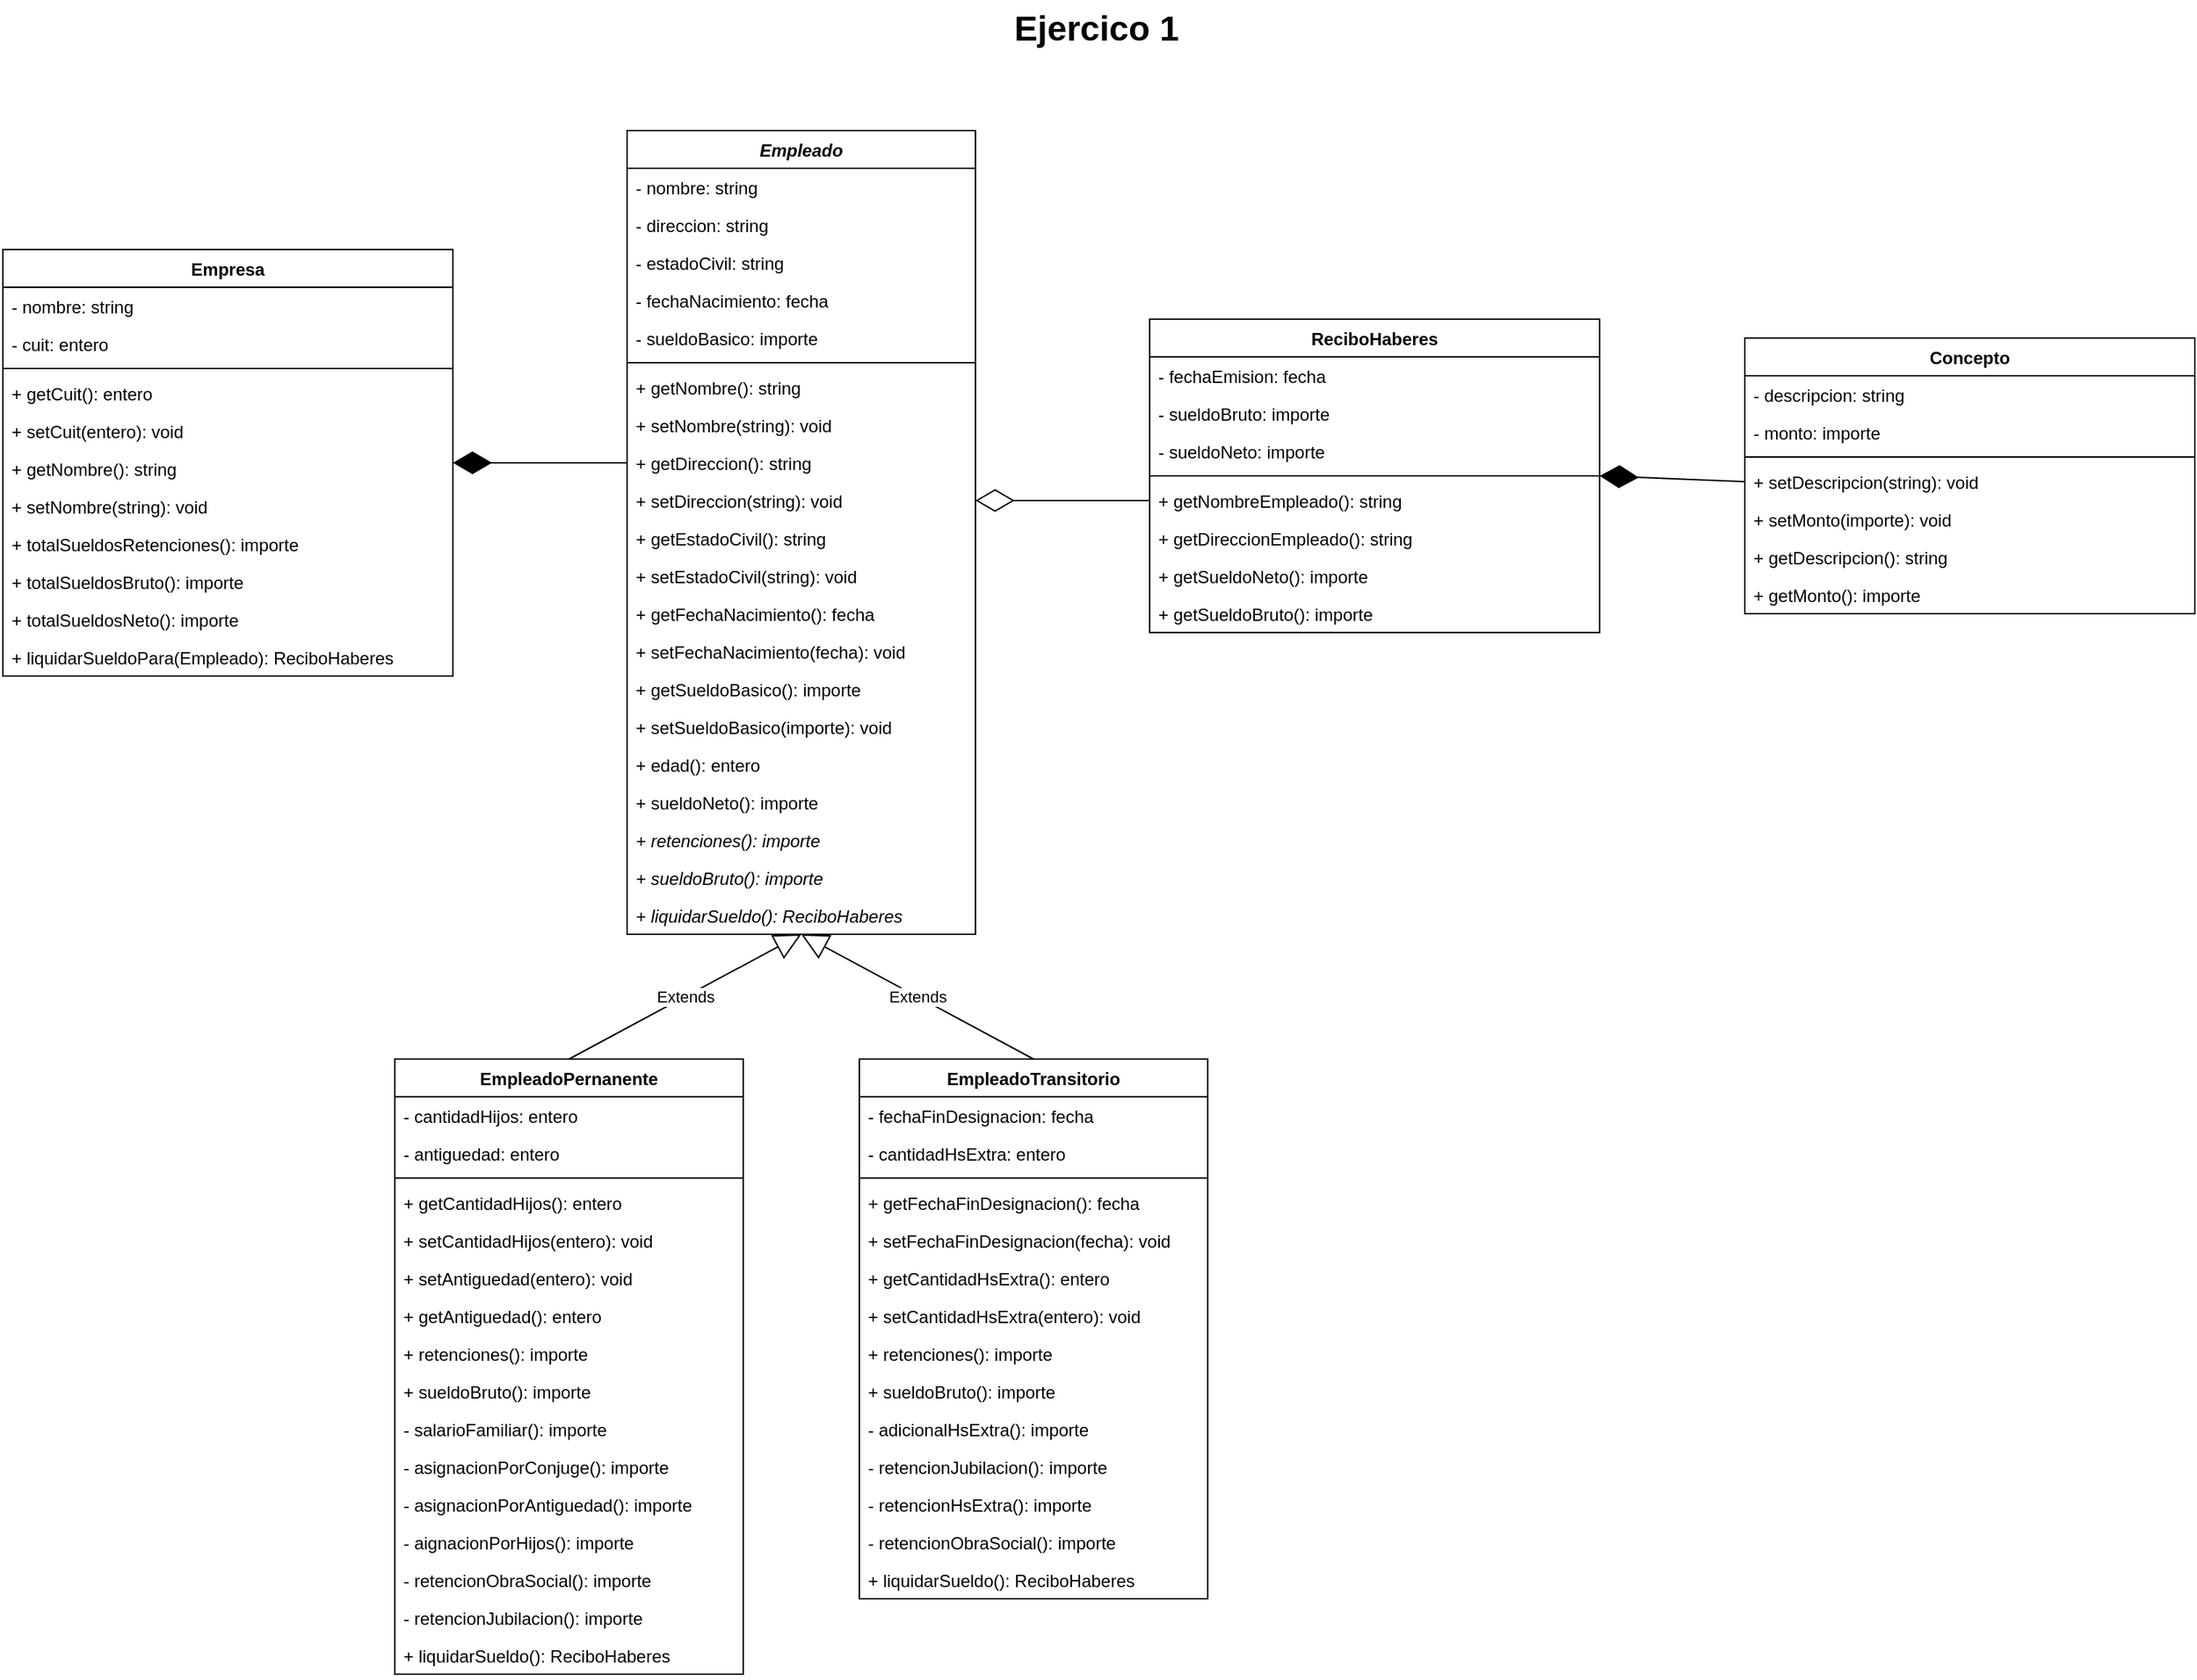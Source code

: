 <mxfile version="14.6.0" type="github">
  <diagram name="Page-1" id="929967ad-93f9-6ef4-fab6-5d389245f69c">
    <mxGraphModel dx="2005" dy="1838" grid="1" gridSize="10" guides="1" tooltips="1" connect="1" arrows="1" fold="1" page="1" pageScale="1.5" pageWidth="1169" pageHeight="826" background="none" math="0" shadow="0">
      <root>
        <mxCell id="0" style=";html=1;" />
        <mxCell id="1" style=";html=1;" parent="0" />
        <mxCell id="1672d66443f91eb5-23" value="Ejercico 1" style="text;strokeColor=none;fillColor=none;html=1;fontSize=24;fontStyle=1;verticalAlign=middle;align=center;" parent="1" vertex="1">
          <mxGeometry x="120" y="40" width="1510" height="40" as="geometry" />
        </mxCell>
        <mxCell id="osNf5GHyNzXv8q55_II6-1" value="Empresa" style="swimlane;fontStyle=1;align=center;verticalAlign=top;childLayout=stackLayout;horizontal=1;startSize=26;horizontalStack=0;resizeParent=1;resizeParentMax=0;resizeLast=0;collapsible=1;marginBottom=0;" parent="1" vertex="1">
          <mxGeometry x="122" y="212" width="310" height="294" as="geometry" />
        </mxCell>
        <mxCell id="osNf5GHyNzXv8q55_II6-2" value="- nombre: string" style="text;strokeColor=none;fillColor=none;align=left;verticalAlign=top;spacingLeft=4;spacingRight=4;overflow=hidden;rotatable=0;points=[[0,0.5],[1,0.5]];portConstraint=eastwest;" parent="osNf5GHyNzXv8q55_II6-1" vertex="1">
          <mxGeometry y="26" width="310" height="26" as="geometry" />
        </mxCell>
        <mxCell id="osNf5GHyNzXv8q55_II6-19" value="- cuit: entero" style="text;strokeColor=none;fillColor=none;align=left;verticalAlign=top;spacingLeft=4;spacingRight=4;overflow=hidden;rotatable=0;points=[[0,0.5],[1,0.5]];portConstraint=eastwest;" parent="osNf5GHyNzXv8q55_II6-1" vertex="1">
          <mxGeometry y="52" width="310" height="26" as="geometry" />
        </mxCell>
        <mxCell id="osNf5GHyNzXv8q55_II6-3" value="" style="line;strokeWidth=1;fillColor=none;align=left;verticalAlign=middle;spacingTop=-1;spacingLeft=3;spacingRight=3;rotatable=0;labelPosition=right;points=[];portConstraint=eastwest;" parent="osNf5GHyNzXv8q55_II6-1" vertex="1">
          <mxGeometry y="78" width="310" height="8" as="geometry" />
        </mxCell>
        <mxCell id="osNf5GHyNzXv8q55_II6-21" value="+ getCuit(): entero" style="text;strokeColor=none;fillColor=none;align=left;verticalAlign=top;spacingLeft=4;spacingRight=4;overflow=hidden;rotatable=0;points=[[0,0.5],[1,0.5]];portConstraint=eastwest;" parent="osNf5GHyNzXv8q55_II6-1" vertex="1">
          <mxGeometry y="86" width="310" height="26" as="geometry" />
        </mxCell>
        <mxCell id="osNf5GHyNzXv8q55_II6-23" value="+ setCuit(entero): void" style="text;strokeColor=none;fillColor=none;align=left;verticalAlign=top;spacingLeft=4;spacingRight=4;overflow=hidden;rotatable=0;points=[[0,0.5],[1,0.5]];portConstraint=eastwest;" parent="osNf5GHyNzXv8q55_II6-1" vertex="1">
          <mxGeometry y="112" width="310" height="26" as="geometry" />
        </mxCell>
        <mxCell id="osNf5GHyNzXv8q55_II6-4" value="+ getNombre(): string" style="text;strokeColor=none;fillColor=none;align=left;verticalAlign=top;spacingLeft=4;spacingRight=4;overflow=hidden;rotatable=0;points=[[0,0.5],[1,0.5]];portConstraint=eastwest;" parent="osNf5GHyNzXv8q55_II6-1" vertex="1">
          <mxGeometry y="138" width="310" height="26" as="geometry" />
        </mxCell>
        <mxCell id="osNf5GHyNzXv8q55_II6-22" value="+ setNombre(string): void" style="text;strokeColor=none;fillColor=none;align=left;verticalAlign=top;spacingLeft=4;spacingRight=4;overflow=hidden;rotatable=0;points=[[0,0.5],[1,0.5]];portConstraint=eastwest;" parent="osNf5GHyNzXv8q55_II6-1" vertex="1">
          <mxGeometry y="164" width="310" height="26" as="geometry" />
        </mxCell>
        <mxCell id="ulKPObqnMk44mbIxAsM4-43" value="+ totalSueldosRetenciones(): importe" style="text;strokeColor=none;fillColor=none;align=left;verticalAlign=top;spacingLeft=4;spacingRight=4;overflow=hidden;rotatable=0;points=[[0,0.5],[1,0.5]];portConstraint=eastwest;" vertex="1" parent="osNf5GHyNzXv8q55_II6-1">
          <mxGeometry y="190" width="310" height="26" as="geometry" />
        </mxCell>
        <mxCell id="ulKPObqnMk44mbIxAsM4-42" value="+ totalSueldosBruto(): importe" style="text;strokeColor=none;fillColor=none;align=left;verticalAlign=top;spacingLeft=4;spacingRight=4;overflow=hidden;rotatable=0;points=[[0,0.5],[1,0.5]];portConstraint=eastwest;" vertex="1" parent="osNf5GHyNzXv8q55_II6-1">
          <mxGeometry y="216" width="310" height="26" as="geometry" />
        </mxCell>
        <mxCell id="ulKPObqnMk44mbIxAsM4-41" value="+ totalSueldosNeto(): importe" style="text;strokeColor=none;fillColor=none;align=left;verticalAlign=top;spacingLeft=4;spacingRight=4;overflow=hidden;rotatable=0;points=[[0,0.5],[1,0.5]];portConstraint=eastwest;" vertex="1" parent="osNf5GHyNzXv8q55_II6-1">
          <mxGeometry y="242" width="310" height="26" as="geometry" />
        </mxCell>
        <mxCell id="ulKPObqnMk44mbIxAsM4-44" value="+ liquidarSueldoPara(Empleado): ReciboHaberes" style="text;strokeColor=none;fillColor=none;align=left;verticalAlign=top;spacingLeft=4;spacingRight=4;overflow=hidden;rotatable=0;points=[[0,0.5],[1,0.5]];portConstraint=eastwest;" vertex="1" parent="osNf5GHyNzXv8q55_II6-1">
          <mxGeometry y="268" width="310" height="26" as="geometry" />
        </mxCell>
        <mxCell id="osNf5GHyNzXv8q55_II6-5" value="EmpleadoTransitorio" style="swimlane;fontStyle=1;align=center;verticalAlign=top;childLayout=stackLayout;horizontal=1;startSize=26;horizontalStack=0;resizeParent=1;resizeParentMax=0;resizeLast=0;collapsible=1;marginBottom=0;" parent="1" vertex="1">
          <mxGeometry x="712" y="770" width="240" height="372" as="geometry" />
        </mxCell>
        <mxCell id="osNf5GHyNzXv8q55_II6-6" value="- fechaFinDesignacion: fecha" style="text;strokeColor=none;fillColor=none;align=left;verticalAlign=top;spacingLeft=4;spacingRight=4;overflow=hidden;rotatable=0;points=[[0,0.5],[1,0.5]];portConstraint=eastwest;" parent="osNf5GHyNzXv8q55_II6-5" vertex="1">
          <mxGeometry y="26" width="240" height="26" as="geometry" />
        </mxCell>
        <mxCell id="ulKPObqnMk44mbIxAsM4-17" value="- cantidadHsExtra: entero" style="text;strokeColor=none;fillColor=none;align=left;verticalAlign=top;spacingLeft=4;spacingRight=4;overflow=hidden;rotatable=0;points=[[0,0.5],[1,0.5]];portConstraint=eastwest;" vertex="1" parent="osNf5GHyNzXv8q55_II6-5">
          <mxGeometry y="52" width="240" height="26" as="geometry" />
        </mxCell>
        <mxCell id="osNf5GHyNzXv8q55_II6-7" value="" style="line;strokeWidth=1;fillColor=none;align=left;verticalAlign=middle;spacingTop=-1;spacingLeft=3;spacingRight=3;rotatable=0;labelPosition=right;points=[];portConstraint=eastwest;" parent="osNf5GHyNzXv8q55_II6-5" vertex="1">
          <mxGeometry y="78" width="240" height="8" as="geometry" />
        </mxCell>
        <mxCell id="ulKPObqnMk44mbIxAsM4-21" value="+ getFechaFinDesignacion(): fecha" style="text;strokeColor=none;fillColor=none;align=left;verticalAlign=top;spacingLeft=4;spacingRight=4;overflow=hidden;rotatable=0;points=[[0,0.5],[1,0.5]];portConstraint=eastwest;" vertex="1" parent="osNf5GHyNzXv8q55_II6-5">
          <mxGeometry y="86" width="240" height="26" as="geometry" />
        </mxCell>
        <mxCell id="ulKPObqnMk44mbIxAsM4-20" value="+ setFechaFinDesignacion(fecha): void" style="text;strokeColor=none;fillColor=none;align=left;verticalAlign=top;spacingLeft=4;spacingRight=4;overflow=hidden;rotatable=0;points=[[0,0.5],[1,0.5]];portConstraint=eastwest;" vertex="1" parent="osNf5GHyNzXv8q55_II6-5">
          <mxGeometry y="112" width="240" height="26" as="geometry" />
        </mxCell>
        <mxCell id="ulKPObqnMk44mbIxAsM4-18" value="+ getCantidadHsExtra(): entero" style="text;strokeColor=none;fillColor=none;align=left;verticalAlign=top;spacingLeft=4;spacingRight=4;overflow=hidden;rotatable=0;points=[[0,0.5],[1,0.5]];portConstraint=eastwest;" vertex="1" parent="osNf5GHyNzXv8q55_II6-5">
          <mxGeometry y="138" width="240" height="26" as="geometry" />
        </mxCell>
        <mxCell id="ulKPObqnMk44mbIxAsM4-19" value="+ setCantidadHsExtra(entero): void" style="text;strokeColor=none;fillColor=none;align=left;verticalAlign=top;spacingLeft=4;spacingRight=4;overflow=hidden;rotatable=0;points=[[0,0.5],[1,0.5]];portConstraint=eastwest;" vertex="1" parent="osNf5GHyNzXv8q55_II6-5">
          <mxGeometry y="164" width="240" height="26" as="geometry" />
        </mxCell>
        <mxCell id="ulKPObqnMk44mbIxAsM4-28" value="+ retenciones(): importe" style="text;strokeColor=none;fillColor=none;align=left;verticalAlign=top;spacingLeft=4;spacingRight=4;overflow=hidden;rotatable=0;points=[[0,0.5],[1,0.5]];portConstraint=eastwest;fontStyle=0" vertex="1" parent="osNf5GHyNzXv8q55_II6-5">
          <mxGeometry y="190" width="240" height="26" as="geometry" />
        </mxCell>
        <mxCell id="ulKPObqnMk44mbIxAsM4-27" value="+ sueldoBruto(): importe" style="text;strokeColor=none;fillColor=none;align=left;verticalAlign=top;spacingLeft=4;spacingRight=4;overflow=hidden;rotatable=0;points=[[0,0.5],[1,0.5]];portConstraint=eastwest;fontStyle=0" vertex="1" parent="osNf5GHyNzXv8q55_II6-5">
          <mxGeometry y="216" width="240" height="26" as="geometry" />
        </mxCell>
        <mxCell id="ulKPObqnMk44mbIxAsM4-36" value="- adicionalHsExtra(): importe" style="text;strokeColor=none;fillColor=none;align=left;verticalAlign=top;spacingLeft=4;spacingRight=4;overflow=hidden;rotatable=0;points=[[0,0.5],[1,0.5]];portConstraint=eastwest;fontStyle=0" vertex="1" parent="osNf5GHyNzXv8q55_II6-5">
          <mxGeometry y="242" width="240" height="26" as="geometry" />
        </mxCell>
        <mxCell id="ulKPObqnMk44mbIxAsM4-38" value="- retencionJubilacion(): importe" style="text;strokeColor=none;fillColor=none;align=left;verticalAlign=top;spacingLeft=4;spacingRight=4;overflow=hidden;rotatable=0;points=[[0,0.5],[1,0.5]];portConstraint=eastwest;fontStyle=0" vertex="1" parent="osNf5GHyNzXv8q55_II6-5">
          <mxGeometry y="268" width="240" height="26" as="geometry" />
        </mxCell>
        <mxCell id="ulKPObqnMk44mbIxAsM4-39" value="- retencionHsExtra(): importe" style="text;strokeColor=none;fillColor=none;align=left;verticalAlign=top;spacingLeft=4;spacingRight=4;overflow=hidden;rotatable=0;points=[[0,0.5],[1,0.5]];portConstraint=eastwest;fontStyle=0" vertex="1" parent="osNf5GHyNzXv8q55_II6-5">
          <mxGeometry y="294" width="240" height="26" as="geometry" />
        </mxCell>
        <mxCell id="ulKPObqnMk44mbIxAsM4-37" value="- retencionObraSocial(): importe" style="text;strokeColor=none;fillColor=none;align=left;verticalAlign=top;spacingLeft=4;spacingRight=4;overflow=hidden;rotatable=0;points=[[0,0.5],[1,0.5]];portConstraint=eastwest;fontStyle=0" vertex="1" parent="osNf5GHyNzXv8q55_II6-5">
          <mxGeometry y="320" width="240" height="26" as="geometry" />
        </mxCell>
        <mxCell id="ulKPObqnMk44mbIxAsM4-73" value="+ liquidarSueldo(): ReciboHaberes" style="text;strokeColor=none;fillColor=none;align=left;verticalAlign=top;spacingLeft=4;spacingRight=4;overflow=hidden;rotatable=0;points=[[0,0.5],[1,0.5]];portConstraint=eastwest;fontStyle=0" vertex="1" parent="osNf5GHyNzXv8q55_II6-5">
          <mxGeometry y="346" width="240" height="26" as="geometry" />
        </mxCell>
        <mxCell id="osNf5GHyNzXv8q55_II6-9" value="Empleado" style="swimlane;fontStyle=3;align=center;verticalAlign=top;childLayout=stackLayout;horizontal=1;startSize=26;horizontalStack=0;resizeParent=1;resizeParentMax=0;resizeLast=0;collapsible=1;marginBottom=0;" parent="1" vertex="1">
          <mxGeometry x="552" y="130" width="240" height="554" as="geometry">
            <mxRectangle x="420" y="190" width="90" height="26" as="alternateBounds" />
          </mxGeometry>
        </mxCell>
        <mxCell id="osNf5GHyNzXv8q55_II6-10" value="- nombre: string" style="text;strokeColor=none;fillColor=none;align=left;verticalAlign=top;spacingLeft=4;spacingRight=4;overflow=hidden;rotatable=0;points=[[0,0.5],[1,0.5]];portConstraint=eastwest;" parent="osNf5GHyNzXv8q55_II6-9" vertex="1">
          <mxGeometry y="26" width="240" height="26" as="geometry" />
        </mxCell>
        <mxCell id="osNf5GHyNzXv8q55_II6-24" value="- direccion: string" style="text;strokeColor=none;fillColor=none;align=left;verticalAlign=top;spacingLeft=4;spacingRight=4;overflow=hidden;rotatable=0;points=[[0,0.5],[1,0.5]];portConstraint=eastwest;" parent="osNf5GHyNzXv8q55_II6-9" vertex="1">
          <mxGeometry y="52" width="240" height="26" as="geometry" />
        </mxCell>
        <mxCell id="osNf5GHyNzXv8q55_II6-25" value="- estadoCivil: string" style="text;strokeColor=none;fillColor=none;align=left;verticalAlign=top;spacingLeft=4;spacingRight=4;overflow=hidden;rotatable=0;points=[[0,0.5],[1,0.5]];portConstraint=eastwest;" parent="osNf5GHyNzXv8q55_II6-9" vertex="1">
          <mxGeometry y="78" width="240" height="26" as="geometry" />
        </mxCell>
        <mxCell id="osNf5GHyNzXv8q55_II6-28" value="- fechaNacimiento: fecha" style="text;strokeColor=none;fillColor=none;align=left;verticalAlign=top;spacingLeft=4;spacingRight=4;overflow=hidden;rotatable=0;points=[[0,0.5],[1,0.5]];portConstraint=eastwest;" parent="osNf5GHyNzXv8q55_II6-9" vertex="1">
          <mxGeometry y="104" width="240" height="26" as="geometry" />
        </mxCell>
        <mxCell id="osNf5GHyNzXv8q55_II6-27" value="- sueldoBasico: importe" style="text;strokeColor=none;fillColor=none;align=left;verticalAlign=top;spacingLeft=4;spacingRight=4;overflow=hidden;rotatable=0;points=[[0,0.5],[1,0.5]];portConstraint=eastwest;" parent="osNf5GHyNzXv8q55_II6-9" vertex="1">
          <mxGeometry y="130" width="240" height="26" as="geometry" />
        </mxCell>
        <mxCell id="osNf5GHyNzXv8q55_II6-11" value="" style="line;strokeWidth=1;fillColor=none;align=left;verticalAlign=middle;spacingTop=-1;spacingLeft=3;spacingRight=3;rotatable=0;labelPosition=right;points=[];portConstraint=eastwest;" parent="osNf5GHyNzXv8q55_II6-9" vertex="1">
          <mxGeometry y="156" width="240" height="8" as="geometry" />
        </mxCell>
        <mxCell id="osNf5GHyNzXv8q55_II6-12" value="+ getNombre(): string" style="text;strokeColor=none;fillColor=none;align=left;verticalAlign=top;spacingLeft=4;spacingRight=4;overflow=hidden;rotatable=0;points=[[0,0.5],[1,0.5]];portConstraint=eastwest;" parent="osNf5GHyNzXv8q55_II6-9" vertex="1">
          <mxGeometry y="164" width="240" height="26" as="geometry" />
        </mxCell>
        <mxCell id="ulKPObqnMk44mbIxAsM4-7" value="+ setNombre(string): void" style="text;strokeColor=none;fillColor=none;align=left;verticalAlign=top;spacingLeft=4;spacingRight=4;overflow=hidden;rotatable=0;points=[[0,0.5],[1,0.5]];portConstraint=eastwest;" vertex="1" parent="osNf5GHyNzXv8q55_II6-9">
          <mxGeometry y="190" width="240" height="26" as="geometry" />
        </mxCell>
        <mxCell id="ulKPObqnMk44mbIxAsM4-6" value="+ getDireccion(): string" style="text;strokeColor=none;fillColor=none;align=left;verticalAlign=top;spacingLeft=4;spacingRight=4;overflow=hidden;rotatable=0;points=[[0,0.5],[1,0.5]];portConstraint=eastwest;" vertex="1" parent="osNf5GHyNzXv8q55_II6-9">
          <mxGeometry y="216" width="240" height="26" as="geometry" />
        </mxCell>
        <mxCell id="ulKPObqnMk44mbIxAsM4-8" value="+ setDireccion(string): void" style="text;strokeColor=none;fillColor=none;align=left;verticalAlign=top;spacingLeft=4;spacingRight=4;overflow=hidden;rotatable=0;points=[[0,0.5],[1,0.5]];portConstraint=eastwest;" vertex="1" parent="osNf5GHyNzXv8q55_II6-9">
          <mxGeometry y="242" width="240" height="26" as="geometry" />
        </mxCell>
        <mxCell id="ulKPObqnMk44mbIxAsM4-5" value="+ getEstadoCivil(): string" style="text;strokeColor=none;fillColor=none;align=left;verticalAlign=top;spacingLeft=4;spacingRight=4;overflow=hidden;rotatable=0;points=[[0,0.5],[1,0.5]];portConstraint=eastwest;" vertex="1" parent="osNf5GHyNzXv8q55_II6-9">
          <mxGeometry y="268" width="240" height="26" as="geometry" />
        </mxCell>
        <mxCell id="ulKPObqnMk44mbIxAsM4-9" value="+ setEstadoCivil(string): void" style="text;strokeColor=none;fillColor=none;align=left;verticalAlign=top;spacingLeft=4;spacingRight=4;overflow=hidden;rotatable=0;points=[[0,0.5],[1,0.5]];portConstraint=eastwest;" vertex="1" parent="osNf5GHyNzXv8q55_II6-9">
          <mxGeometry y="294" width="240" height="26" as="geometry" />
        </mxCell>
        <mxCell id="ulKPObqnMk44mbIxAsM4-4" value="+ getFechaNacimiento(): fecha" style="text;strokeColor=none;fillColor=none;align=left;verticalAlign=top;spacingLeft=4;spacingRight=4;overflow=hidden;rotatable=0;points=[[0,0.5],[1,0.5]];portConstraint=eastwest;" vertex="1" parent="osNf5GHyNzXv8q55_II6-9">
          <mxGeometry y="320" width="240" height="26" as="geometry" />
        </mxCell>
        <mxCell id="ulKPObqnMk44mbIxAsM4-10" value="+ setFechaNacimiento(fecha): void" style="text;strokeColor=none;fillColor=none;align=left;verticalAlign=top;spacingLeft=4;spacingRight=4;overflow=hidden;rotatable=0;points=[[0,0.5],[1,0.5]];portConstraint=eastwest;" vertex="1" parent="osNf5GHyNzXv8q55_II6-9">
          <mxGeometry y="346" width="240" height="26" as="geometry" />
        </mxCell>
        <mxCell id="ulKPObqnMk44mbIxAsM4-3" value="+ getSueldoBasico(): importe" style="text;strokeColor=none;fillColor=none;align=left;verticalAlign=top;spacingLeft=4;spacingRight=4;overflow=hidden;rotatable=0;points=[[0,0.5],[1,0.5]];portConstraint=eastwest;" vertex="1" parent="osNf5GHyNzXv8q55_II6-9">
          <mxGeometry y="372" width="240" height="26" as="geometry" />
        </mxCell>
        <mxCell id="ulKPObqnMk44mbIxAsM4-11" value="+ setSueldoBasico(importe): void" style="text;strokeColor=none;fillColor=none;align=left;verticalAlign=top;spacingLeft=4;spacingRight=4;overflow=hidden;rotatable=0;points=[[0,0.5],[1,0.5]];portConstraint=eastwest;" vertex="1" parent="osNf5GHyNzXv8q55_II6-9">
          <mxGeometry y="398" width="240" height="26" as="geometry" />
        </mxCell>
        <mxCell id="ulKPObqnMk44mbIxAsM4-2" value="+ edad(): entero" style="text;strokeColor=none;fillColor=none;align=left;verticalAlign=top;spacingLeft=4;spacingRight=4;overflow=hidden;rotatable=0;points=[[0,0.5],[1,0.5]];portConstraint=eastwest;" vertex="1" parent="osNf5GHyNzXv8q55_II6-9">
          <mxGeometry y="424" width="240" height="26" as="geometry" />
        </mxCell>
        <mxCell id="ulKPObqnMk44mbIxAsM4-24" value="+ sueldoNeto(): importe" style="text;strokeColor=none;fillColor=none;align=left;verticalAlign=top;spacingLeft=4;spacingRight=4;overflow=hidden;rotatable=0;points=[[0,0.5],[1,0.5]];portConstraint=eastwest;fontStyle=0" vertex="1" parent="osNf5GHyNzXv8q55_II6-9">
          <mxGeometry y="450" width="240" height="26" as="geometry" />
        </mxCell>
        <mxCell id="ulKPObqnMk44mbIxAsM4-23" value="+ retenciones(): importe" style="text;strokeColor=none;fillColor=none;align=left;verticalAlign=top;spacingLeft=4;spacingRight=4;overflow=hidden;rotatable=0;points=[[0,0.5],[1,0.5]];portConstraint=eastwest;fontStyle=2" vertex="1" parent="osNf5GHyNzXv8q55_II6-9">
          <mxGeometry y="476" width="240" height="26" as="geometry" />
        </mxCell>
        <mxCell id="ulKPObqnMk44mbIxAsM4-71" value="+ sueldoBruto(): importe" style="text;strokeColor=none;fillColor=none;align=left;verticalAlign=top;spacingLeft=4;spacingRight=4;overflow=hidden;rotatable=0;points=[[0,0.5],[1,0.5]];portConstraint=eastwest;fontStyle=2" vertex="1" parent="osNf5GHyNzXv8q55_II6-9">
          <mxGeometry y="502" width="240" height="26" as="geometry" />
        </mxCell>
        <mxCell id="ulKPObqnMk44mbIxAsM4-22" value="+ liquidarSueldo(): ReciboHaberes" style="text;strokeColor=none;fillColor=none;align=left;verticalAlign=top;spacingLeft=4;spacingRight=4;overflow=hidden;rotatable=0;points=[[0,0.5],[1,0.5]];portConstraint=eastwest;fontStyle=2" vertex="1" parent="osNf5GHyNzXv8q55_II6-9">
          <mxGeometry y="528" width="240" height="26" as="geometry" />
        </mxCell>
        <mxCell id="osNf5GHyNzXv8q55_II6-13" value="EmpleadoPernanente" style="swimlane;fontStyle=1;align=center;verticalAlign=top;childLayout=stackLayout;horizontal=1;startSize=26;horizontalStack=0;resizeParent=1;resizeParentMax=0;resizeLast=0;collapsible=1;marginBottom=0;" parent="1" vertex="1">
          <mxGeometry x="392" y="770" width="240" height="424" as="geometry" />
        </mxCell>
        <mxCell id="osNf5GHyNzXv8q55_II6-14" value="- cantidadHijos: entero" style="text;strokeColor=none;fillColor=none;align=left;verticalAlign=top;spacingLeft=4;spacingRight=4;overflow=hidden;rotatable=0;points=[[0,0.5],[1,0.5]];portConstraint=eastwest;" parent="osNf5GHyNzXv8q55_II6-13" vertex="1">
          <mxGeometry y="26" width="240" height="26" as="geometry" />
        </mxCell>
        <mxCell id="ulKPObqnMk44mbIxAsM4-13" value="- antiguedad: entero" style="text;strokeColor=none;fillColor=none;align=left;verticalAlign=top;spacingLeft=4;spacingRight=4;overflow=hidden;rotatable=0;points=[[0,0.5],[1,0.5]];portConstraint=eastwest;" vertex="1" parent="osNf5GHyNzXv8q55_II6-13">
          <mxGeometry y="52" width="240" height="26" as="geometry" />
        </mxCell>
        <mxCell id="osNf5GHyNzXv8q55_II6-15" value="" style="line;strokeWidth=1;fillColor=none;align=left;verticalAlign=middle;spacingTop=-1;spacingLeft=3;spacingRight=3;rotatable=0;labelPosition=right;points=[];portConstraint=eastwest;" parent="osNf5GHyNzXv8q55_II6-13" vertex="1">
          <mxGeometry y="78" width="240" height="8" as="geometry" />
        </mxCell>
        <mxCell id="osNf5GHyNzXv8q55_II6-16" value="+ getCantidadHijos(): entero" style="text;strokeColor=none;fillColor=none;align=left;verticalAlign=top;spacingLeft=4;spacingRight=4;overflow=hidden;rotatable=0;points=[[0,0.5],[1,0.5]];portConstraint=eastwest;" parent="osNf5GHyNzXv8q55_II6-13" vertex="1">
          <mxGeometry y="86" width="240" height="26" as="geometry" />
        </mxCell>
        <mxCell id="ulKPObqnMk44mbIxAsM4-14" value="+ setCantidadHijos(entero): void" style="text;strokeColor=none;fillColor=none;align=left;verticalAlign=top;spacingLeft=4;spacingRight=4;overflow=hidden;rotatable=0;points=[[0,0.5],[1,0.5]];portConstraint=eastwest;" vertex="1" parent="osNf5GHyNzXv8q55_II6-13">
          <mxGeometry y="112" width="240" height="26" as="geometry" />
        </mxCell>
        <mxCell id="ulKPObqnMk44mbIxAsM4-16" value="+ setAntiguedad(entero): void" style="text;strokeColor=none;fillColor=none;align=left;verticalAlign=top;spacingLeft=4;spacingRight=4;overflow=hidden;rotatable=0;points=[[0,0.5],[1,0.5]];portConstraint=eastwest;" vertex="1" parent="osNf5GHyNzXv8q55_II6-13">
          <mxGeometry y="138" width="240" height="26" as="geometry" />
        </mxCell>
        <mxCell id="ulKPObqnMk44mbIxAsM4-15" value="+ getAntiguedad(): entero" style="text;strokeColor=none;fillColor=none;align=left;verticalAlign=top;spacingLeft=4;spacingRight=4;overflow=hidden;rotatable=0;points=[[0,0.5],[1,0.5]];portConstraint=eastwest;" vertex="1" parent="osNf5GHyNzXv8q55_II6-13">
          <mxGeometry y="164" width="240" height="26" as="geometry" />
        </mxCell>
        <mxCell id="ulKPObqnMk44mbIxAsM4-26" value="+ retenciones(): importe" style="text;strokeColor=none;fillColor=none;align=left;verticalAlign=top;spacingLeft=4;spacingRight=4;overflow=hidden;rotatable=0;points=[[0,0.5],[1,0.5]];portConstraint=eastwest;fontStyle=0" vertex="1" parent="osNf5GHyNzXv8q55_II6-13">
          <mxGeometry y="190" width="240" height="26" as="geometry" />
        </mxCell>
        <mxCell id="ulKPObqnMk44mbIxAsM4-25" value="+ sueldoBruto(): importe" style="text;strokeColor=none;fillColor=none;align=left;verticalAlign=top;spacingLeft=4;spacingRight=4;overflow=hidden;rotatable=0;points=[[0,0.5],[1,0.5]];portConstraint=eastwest;fontStyle=0" vertex="1" parent="osNf5GHyNzXv8q55_II6-13">
          <mxGeometry y="216" width="240" height="26" as="geometry" />
        </mxCell>
        <mxCell id="ulKPObqnMk44mbIxAsM4-29" value="- salarioFamiliar(): importe" style="text;strokeColor=none;fillColor=none;align=left;verticalAlign=top;spacingLeft=4;spacingRight=4;overflow=hidden;rotatable=0;points=[[0,0.5],[1,0.5]];portConstraint=eastwest;fontStyle=0" vertex="1" parent="osNf5GHyNzXv8q55_II6-13">
          <mxGeometry y="242" width="240" height="26" as="geometry" />
        </mxCell>
        <mxCell id="ulKPObqnMk44mbIxAsM4-30" value="- asignacionPorConjuge(): importe" style="text;strokeColor=none;fillColor=none;align=left;verticalAlign=top;spacingLeft=4;spacingRight=4;overflow=hidden;rotatable=0;points=[[0,0.5],[1,0.5]];portConstraint=eastwest;fontStyle=0" vertex="1" parent="osNf5GHyNzXv8q55_II6-13">
          <mxGeometry y="268" width="240" height="26" as="geometry" />
        </mxCell>
        <mxCell id="ulKPObqnMk44mbIxAsM4-32" value="- asignacionPorAntiguedad(): importe" style="text;strokeColor=none;fillColor=none;align=left;verticalAlign=top;spacingLeft=4;spacingRight=4;overflow=hidden;rotatable=0;points=[[0,0.5],[1,0.5]];portConstraint=eastwest;fontStyle=0" vertex="1" parent="osNf5GHyNzXv8q55_II6-13">
          <mxGeometry y="294" width="240" height="26" as="geometry" />
        </mxCell>
        <mxCell id="ulKPObqnMk44mbIxAsM4-31" value="- aignacionPorHijos(): importe" style="text;strokeColor=none;fillColor=none;align=left;verticalAlign=top;spacingLeft=4;spacingRight=4;overflow=hidden;rotatable=0;points=[[0,0.5],[1,0.5]];portConstraint=eastwest;fontStyle=0" vertex="1" parent="osNf5GHyNzXv8q55_II6-13">
          <mxGeometry y="320" width="240" height="26" as="geometry" />
        </mxCell>
        <mxCell id="ulKPObqnMk44mbIxAsM4-34" value="- retencionObraSocial(): importe" style="text;strokeColor=none;fillColor=none;align=left;verticalAlign=top;spacingLeft=4;spacingRight=4;overflow=hidden;rotatable=0;points=[[0,0.5],[1,0.5]];portConstraint=eastwest;fontStyle=0" vertex="1" parent="osNf5GHyNzXv8q55_II6-13">
          <mxGeometry y="346" width="240" height="26" as="geometry" />
        </mxCell>
        <mxCell id="ulKPObqnMk44mbIxAsM4-35" value="- retencionJubilacion(): importe" style="text;strokeColor=none;fillColor=none;align=left;verticalAlign=top;spacingLeft=4;spacingRight=4;overflow=hidden;rotatable=0;points=[[0,0.5],[1,0.5]];portConstraint=eastwest;fontStyle=0" vertex="1" parent="osNf5GHyNzXv8q55_II6-13">
          <mxGeometry y="372" width="240" height="26" as="geometry" />
        </mxCell>
        <mxCell id="ulKPObqnMk44mbIxAsM4-72" value="+ liquidarSueldo(): ReciboHaberes" style="text;strokeColor=none;fillColor=none;align=left;verticalAlign=top;spacingLeft=4;spacingRight=4;overflow=hidden;rotatable=0;points=[[0,0.5],[1,0.5]];portConstraint=eastwest;fontStyle=0" vertex="1" parent="osNf5GHyNzXv8q55_II6-13">
          <mxGeometry y="398" width="240" height="26" as="geometry" />
        </mxCell>
        <mxCell id="osNf5GHyNzXv8q55_II6-17" value="Extends" style="endArrow=block;endSize=16;endFill=0;html=1;exitX=0.5;exitY=0;exitDx=0;exitDy=0;entryX=0.5;entryY=1;entryDx=0;entryDy=0;" parent="1" source="osNf5GHyNzXv8q55_II6-13" target="osNf5GHyNzXv8q55_II6-9" edge="1">
          <mxGeometry width="160" relative="1" as="geometry">
            <mxPoint x="332" y="390" as="sourcePoint" />
            <mxPoint x="492" y="390" as="targetPoint" />
          </mxGeometry>
        </mxCell>
        <mxCell id="osNf5GHyNzXv8q55_II6-18" value="Extends" style="endArrow=block;endSize=16;endFill=0;html=1;exitX=0.5;exitY=0;exitDx=0;exitDy=0;entryX=0.5;entryY=1;entryDx=0;entryDy=0;" parent="1" source="osNf5GHyNzXv8q55_II6-5" target="osNf5GHyNzXv8q55_II6-9" edge="1">
          <mxGeometry width="160" relative="1" as="geometry">
            <mxPoint x="332" y="390" as="sourcePoint" />
            <mxPoint x="532" y="330" as="targetPoint" />
          </mxGeometry>
        </mxCell>
        <mxCell id="osNf5GHyNzXv8q55_II6-20" value="" style="endArrow=diamondThin;endFill=1;endSize=24;html=1;entryX=1;entryY=0.5;entryDx=0;entryDy=0;exitX=0;exitY=0.5;exitDx=0;exitDy=0;" parent="1" source="ulKPObqnMk44mbIxAsM4-6" target="osNf5GHyNzXv8q55_II6-1" edge="1">
          <mxGeometry width="160" relative="1" as="geometry">
            <mxPoint x="402" y="390" as="sourcePoint" />
            <mxPoint x="562" y="390" as="targetPoint" />
          </mxGeometry>
        </mxCell>
        <mxCell id="ulKPObqnMk44mbIxAsM4-45" value="ReciboHaberes" style="swimlane;fontStyle=1;align=center;verticalAlign=top;childLayout=stackLayout;horizontal=1;startSize=26;horizontalStack=0;resizeParent=1;resizeParentMax=0;resizeLast=0;collapsible=1;marginBottom=0;" vertex="1" parent="1">
          <mxGeometry x="912" y="260" width="310" height="216" as="geometry" />
        </mxCell>
        <mxCell id="ulKPObqnMk44mbIxAsM4-46" value="- fechaEmision: fecha" style="text;strokeColor=none;fillColor=none;align=left;verticalAlign=top;spacingLeft=4;spacingRight=4;overflow=hidden;rotatable=0;points=[[0,0.5],[1,0.5]];portConstraint=eastwest;" vertex="1" parent="ulKPObqnMk44mbIxAsM4-45">
          <mxGeometry y="26" width="310" height="26" as="geometry" />
        </mxCell>
        <mxCell id="ulKPObqnMk44mbIxAsM4-47" value="- sueldoBruto: importe" style="text;strokeColor=none;fillColor=none;align=left;verticalAlign=top;spacingLeft=4;spacingRight=4;overflow=hidden;rotatable=0;points=[[0,0.5],[1,0.5]];portConstraint=eastwest;" vertex="1" parent="ulKPObqnMk44mbIxAsM4-45">
          <mxGeometry y="52" width="310" height="26" as="geometry" />
        </mxCell>
        <mxCell id="ulKPObqnMk44mbIxAsM4-58" value="- sueldoNeto: importe" style="text;strokeColor=none;fillColor=none;align=left;verticalAlign=top;spacingLeft=4;spacingRight=4;overflow=hidden;rotatable=0;points=[[0,0.5],[1,0.5]];portConstraint=eastwest;" vertex="1" parent="ulKPObqnMk44mbIxAsM4-45">
          <mxGeometry y="78" width="310" height="26" as="geometry" />
        </mxCell>
        <mxCell id="ulKPObqnMk44mbIxAsM4-48" value="" style="line;strokeWidth=1;fillColor=none;align=left;verticalAlign=middle;spacingTop=-1;spacingLeft=3;spacingRight=3;rotatable=0;labelPosition=right;points=[];portConstraint=eastwest;" vertex="1" parent="ulKPObqnMk44mbIxAsM4-45">
          <mxGeometry y="104" width="310" height="8" as="geometry" />
        </mxCell>
        <mxCell id="ulKPObqnMk44mbIxAsM4-51" value="+ getNombreEmpleado(): string" style="text;strokeColor=none;fillColor=none;align=left;verticalAlign=top;spacingLeft=4;spacingRight=4;overflow=hidden;rotatable=0;points=[[0,0.5],[1,0.5]];portConstraint=eastwest;" vertex="1" parent="ulKPObqnMk44mbIxAsM4-45">
          <mxGeometry y="112" width="310" height="26" as="geometry" />
        </mxCell>
        <mxCell id="ulKPObqnMk44mbIxAsM4-49" value="+ getDireccionEmpleado(): string" style="text;strokeColor=none;fillColor=none;align=left;verticalAlign=top;spacingLeft=4;spacingRight=4;overflow=hidden;rotatable=0;points=[[0,0.5],[1,0.5]];portConstraint=eastwest;" vertex="1" parent="ulKPObqnMk44mbIxAsM4-45">
          <mxGeometry y="138" width="310" height="26" as="geometry" />
        </mxCell>
        <mxCell id="ulKPObqnMk44mbIxAsM4-53" value="+ getSueldoNeto(): importe" style="text;strokeColor=none;fillColor=none;align=left;verticalAlign=top;spacingLeft=4;spacingRight=4;overflow=hidden;rotatable=0;points=[[0,0.5],[1,0.5]];portConstraint=eastwest;" vertex="1" parent="ulKPObqnMk44mbIxAsM4-45">
          <mxGeometry y="164" width="310" height="26" as="geometry" />
        </mxCell>
        <mxCell id="ulKPObqnMk44mbIxAsM4-54" value="+ getSueldoBruto(): importe" style="text;strokeColor=none;fillColor=none;align=left;verticalAlign=top;spacingLeft=4;spacingRight=4;overflow=hidden;rotatable=0;points=[[0,0.5],[1,0.5]];portConstraint=eastwest;" vertex="1" parent="ulKPObqnMk44mbIxAsM4-45">
          <mxGeometry y="190" width="310" height="26" as="geometry" />
        </mxCell>
        <mxCell id="ulKPObqnMk44mbIxAsM4-57" value="" style="endArrow=diamondThin;endFill=0;endSize=24;html=1;exitX=0;exitY=0.5;exitDx=0;exitDy=0;entryX=1;entryY=0.5;entryDx=0;entryDy=0;" edge="1" parent="1" source="ulKPObqnMk44mbIxAsM4-51" target="ulKPObqnMk44mbIxAsM4-8">
          <mxGeometry width="160" relative="1" as="geometry">
            <mxPoint x="452" y="510" as="sourcePoint" />
            <mxPoint x="612" y="510" as="targetPoint" />
          </mxGeometry>
        </mxCell>
        <mxCell id="ulKPObqnMk44mbIxAsM4-59" value="Concepto" style="swimlane;fontStyle=1;align=center;verticalAlign=top;childLayout=stackLayout;horizontal=1;startSize=26;horizontalStack=0;resizeParent=1;resizeParentMax=0;resizeLast=0;collapsible=1;marginBottom=0;" vertex="1" parent="1">
          <mxGeometry x="1322" y="273" width="310" height="190" as="geometry" />
        </mxCell>
        <mxCell id="ulKPObqnMk44mbIxAsM4-61" value="- descripcion: string" style="text;strokeColor=none;fillColor=none;align=left;verticalAlign=top;spacingLeft=4;spacingRight=4;overflow=hidden;rotatable=0;points=[[0,0.5],[1,0.5]];portConstraint=eastwest;" vertex="1" parent="ulKPObqnMk44mbIxAsM4-59">
          <mxGeometry y="26" width="310" height="26" as="geometry" />
        </mxCell>
        <mxCell id="ulKPObqnMk44mbIxAsM4-62" value="- monto: importe" style="text;strokeColor=none;fillColor=none;align=left;verticalAlign=top;spacingLeft=4;spacingRight=4;overflow=hidden;rotatable=0;points=[[0,0.5],[1,0.5]];portConstraint=eastwest;" vertex="1" parent="ulKPObqnMk44mbIxAsM4-59">
          <mxGeometry y="52" width="310" height="26" as="geometry" />
        </mxCell>
        <mxCell id="ulKPObqnMk44mbIxAsM4-63" value="" style="line;strokeWidth=1;fillColor=none;align=left;verticalAlign=middle;spacingTop=-1;spacingLeft=3;spacingRight=3;rotatable=0;labelPosition=right;points=[];portConstraint=eastwest;" vertex="1" parent="ulKPObqnMk44mbIxAsM4-59">
          <mxGeometry y="78" width="310" height="8" as="geometry" />
        </mxCell>
        <mxCell id="ulKPObqnMk44mbIxAsM4-64" value="+ setDescripcion(string): void" style="text;strokeColor=none;fillColor=none;align=left;verticalAlign=top;spacingLeft=4;spacingRight=4;overflow=hidden;rotatable=0;points=[[0,0.5],[1,0.5]];portConstraint=eastwest;" vertex="1" parent="ulKPObqnMk44mbIxAsM4-59">
          <mxGeometry y="86" width="310" height="26" as="geometry" />
        </mxCell>
        <mxCell id="ulKPObqnMk44mbIxAsM4-69" value="+ setMonto(importe): void" style="text;strokeColor=none;fillColor=none;align=left;verticalAlign=top;spacingLeft=4;spacingRight=4;overflow=hidden;rotatable=0;points=[[0,0.5],[1,0.5]];portConstraint=eastwest;" vertex="1" parent="ulKPObqnMk44mbIxAsM4-59">
          <mxGeometry y="112" width="310" height="26" as="geometry" />
        </mxCell>
        <mxCell id="ulKPObqnMk44mbIxAsM4-68" value="+ getDescripcion(): string" style="text;strokeColor=none;fillColor=none;align=left;verticalAlign=top;spacingLeft=4;spacingRight=4;overflow=hidden;rotatable=0;points=[[0,0.5],[1,0.5]];portConstraint=eastwest;" vertex="1" parent="ulKPObqnMk44mbIxAsM4-59">
          <mxGeometry y="138" width="310" height="26" as="geometry" />
        </mxCell>
        <mxCell id="ulKPObqnMk44mbIxAsM4-65" value="+ getMonto(): importe" style="text;strokeColor=none;fillColor=none;align=left;verticalAlign=top;spacingLeft=4;spacingRight=4;overflow=hidden;rotatable=0;points=[[0,0.5],[1,0.5]];portConstraint=eastwest;" vertex="1" parent="ulKPObqnMk44mbIxAsM4-59">
          <mxGeometry y="164" width="310" height="26" as="geometry" />
        </mxCell>
        <mxCell id="ulKPObqnMk44mbIxAsM4-70" value="" style="endArrow=diamondThin;endFill=1;endSize=24;html=1;exitX=0;exitY=0.5;exitDx=0;exitDy=0;entryX=1;entryY=0.5;entryDx=0;entryDy=0;" edge="1" parent="1" source="ulKPObqnMk44mbIxAsM4-64" target="ulKPObqnMk44mbIxAsM4-45">
          <mxGeometry width="160" relative="1" as="geometry">
            <mxPoint x="1152" y="510" as="sourcePoint" />
            <mxPoint x="1312" y="510" as="targetPoint" />
          </mxGeometry>
        </mxCell>
      </root>
    </mxGraphModel>
  </diagram>
</mxfile>
